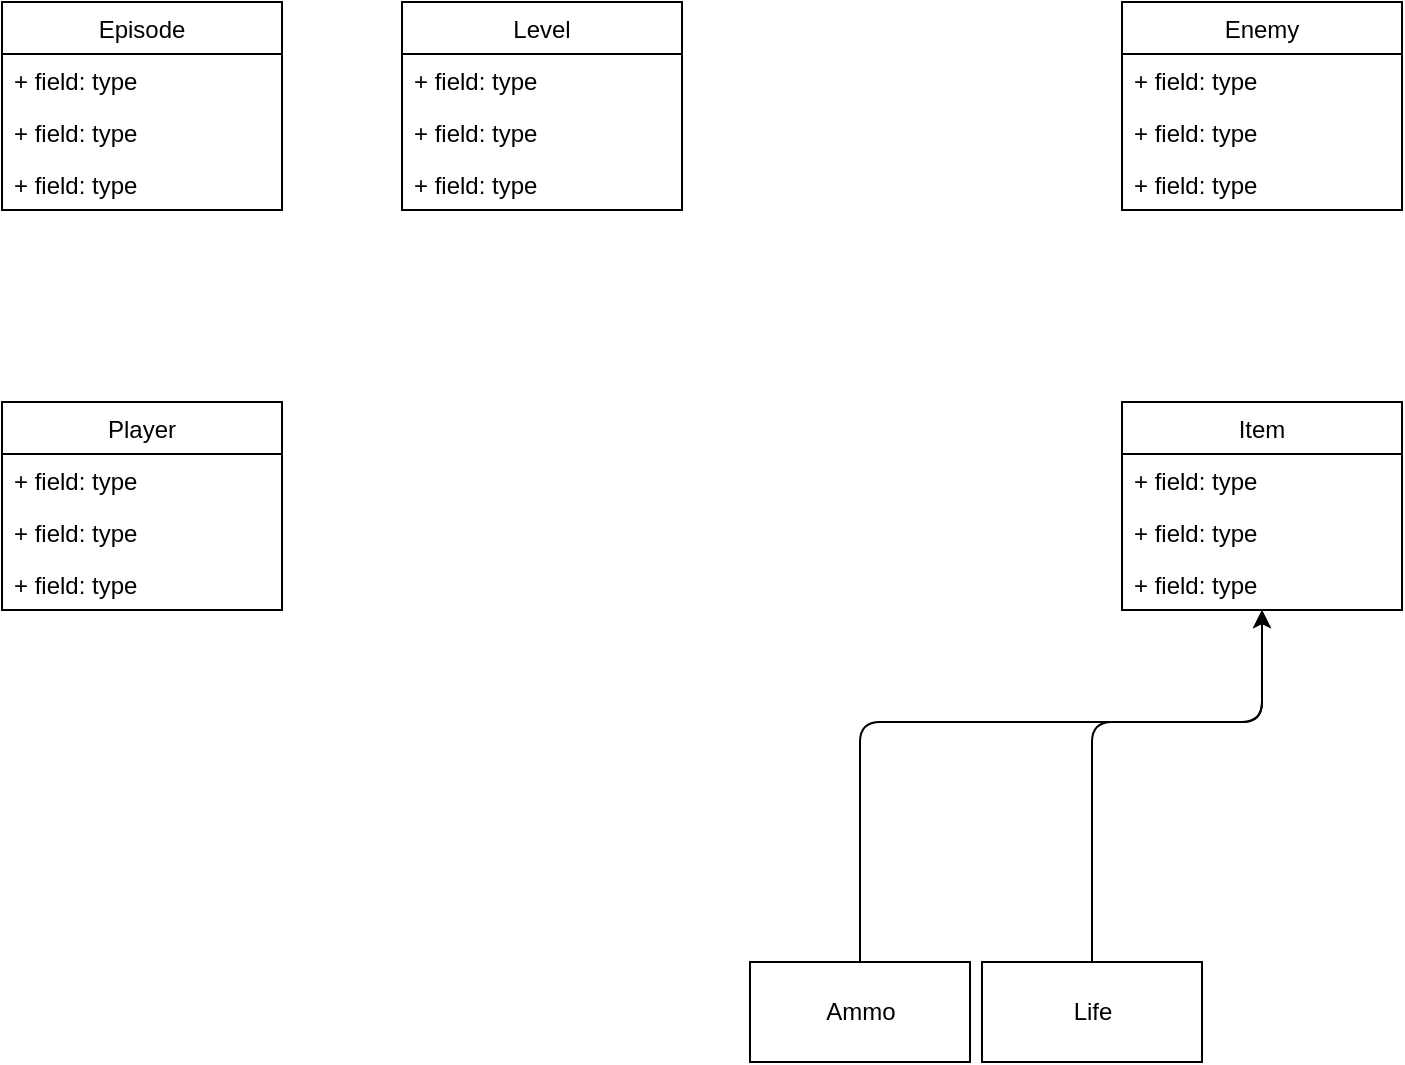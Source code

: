 <mxfile version="12.7.9" type="device"><diagram id="EXL78G51UzqI6oZS1S37" name="Page-1"><mxGraphModel dx="1422" dy="748" grid="1" gridSize="10" guides="1" tooltips="1" connect="1" arrows="1" fold="1" page="1" pageScale="1" pageWidth="827" pageHeight="1169" math="0" shadow="0"><root><mxCell id="0"/><mxCell id="1" parent="0"/><mxCell id="XEk_WHTOwp_Z1PWik9eY-1" value="Enemy" style="swimlane;fontStyle=0;childLayout=stackLayout;horizontal=1;startSize=26;fillColor=none;horizontalStack=0;resizeParent=1;resizeParentMax=0;resizeLast=0;collapsible=1;marginBottom=0;" vertex="1" parent="1"><mxGeometry x="600" y="40" width="140" height="104" as="geometry"/></mxCell><mxCell id="XEk_WHTOwp_Z1PWik9eY-2" value="+ field: type" style="text;strokeColor=none;fillColor=none;align=left;verticalAlign=top;spacingLeft=4;spacingRight=4;overflow=hidden;rotatable=0;points=[[0,0.5],[1,0.5]];portConstraint=eastwest;" vertex="1" parent="XEk_WHTOwp_Z1PWik9eY-1"><mxGeometry y="26" width="140" height="26" as="geometry"/></mxCell><mxCell id="XEk_WHTOwp_Z1PWik9eY-3" value="+ field: type" style="text;strokeColor=none;fillColor=none;align=left;verticalAlign=top;spacingLeft=4;spacingRight=4;overflow=hidden;rotatable=0;points=[[0,0.5],[1,0.5]];portConstraint=eastwest;" vertex="1" parent="XEk_WHTOwp_Z1PWik9eY-1"><mxGeometry y="52" width="140" height="26" as="geometry"/></mxCell><mxCell id="XEk_WHTOwp_Z1PWik9eY-4" value="+ field: type" style="text;strokeColor=none;fillColor=none;align=left;verticalAlign=top;spacingLeft=4;spacingRight=4;overflow=hidden;rotatable=0;points=[[0,0.5],[1,0.5]];portConstraint=eastwest;" vertex="1" parent="XEk_WHTOwp_Z1PWik9eY-1"><mxGeometry y="78" width="140" height="26" as="geometry"/></mxCell><mxCell id="XEk_WHTOwp_Z1PWik9eY-5" value="Player" style="swimlane;fontStyle=0;childLayout=stackLayout;horizontal=1;startSize=26;fillColor=none;horizontalStack=0;resizeParent=1;resizeParentMax=0;resizeLast=0;collapsible=1;marginBottom=0;" vertex="1" parent="1"><mxGeometry x="40" y="240" width="140" height="104" as="geometry"/></mxCell><mxCell id="XEk_WHTOwp_Z1PWik9eY-6" value="+ field: type" style="text;strokeColor=none;fillColor=none;align=left;verticalAlign=top;spacingLeft=4;spacingRight=4;overflow=hidden;rotatable=0;points=[[0,0.5],[1,0.5]];portConstraint=eastwest;" vertex="1" parent="XEk_WHTOwp_Z1PWik9eY-5"><mxGeometry y="26" width="140" height="26" as="geometry"/></mxCell><mxCell id="XEk_WHTOwp_Z1PWik9eY-7" value="+ field: type" style="text;strokeColor=none;fillColor=none;align=left;verticalAlign=top;spacingLeft=4;spacingRight=4;overflow=hidden;rotatable=0;points=[[0,0.5],[1,0.5]];portConstraint=eastwest;" vertex="1" parent="XEk_WHTOwp_Z1PWik9eY-5"><mxGeometry y="52" width="140" height="26" as="geometry"/></mxCell><mxCell id="XEk_WHTOwp_Z1PWik9eY-8" value="+ field: type" style="text;strokeColor=none;fillColor=none;align=left;verticalAlign=top;spacingLeft=4;spacingRight=4;overflow=hidden;rotatable=0;points=[[0,0.5],[1,0.5]];portConstraint=eastwest;" vertex="1" parent="XEk_WHTOwp_Z1PWik9eY-5"><mxGeometry y="78" width="140" height="26" as="geometry"/></mxCell><mxCell id="XEk_WHTOwp_Z1PWik9eY-9" value="Item" style="swimlane;fontStyle=0;childLayout=stackLayout;horizontal=1;startSize=26;fillColor=none;horizontalStack=0;resizeParent=1;resizeParentMax=0;resizeLast=0;collapsible=1;marginBottom=0;" vertex="1" parent="1"><mxGeometry x="600" y="240" width="140" height="104" as="geometry"/></mxCell><mxCell id="XEk_WHTOwp_Z1PWik9eY-10" value="+ field: type" style="text;strokeColor=none;fillColor=none;align=left;verticalAlign=top;spacingLeft=4;spacingRight=4;overflow=hidden;rotatable=0;points=[[0,0.5],[1,0.5]];portConstraint=eastwest;" vertex="1" parent="XEk_WHTOwp_Z1PWik9eY-9"><mxGeometry y="26" width="140" height="26" as="geometry"/></mxCell><mxCell id="XEk_WHTOwp_Z1PWik9eY-11" value="+ field: type" style="text;strokeColor=none;fillColor=none;align=left;verticalAlign=top;spacingLeft=4;spacingRight=4;overflow=hidden;rotatable=0;points=[[0,0.5],[1,0.5]];portConstraint=eastwest;" vertex="1" parent="XEk_WHTOwp_Z1PWik9eY-9"><mxGeometry y="52" width="140" height="26" as="geometry"/></mxCell><mxCell id="XEk_WHTOwp_Z1PWik9eY-12" value="+ field: type" style="text;strokeColor=none;fillColor=none;align=left;verticalAlign=top;spacingLeft=4;spacingRight=4;overflow=hidden;rotatable=0;points=[[0,0.5],[1,0.5]];portConstraint=eastwest;" vertex="1" parent="XEk_WHTOwp_Z1PWik9eY-9"><mxGeometry y="78" width="140" height="26" as="geometry"/></mxCell><mxCell id="XEk_WHTOwp_Z1PWik9eY-13" value="Episode" style="swimlane;fontStyle=0;childLayout=stackLayout;horizontal=1;startSize=26;fillColor=none;horizontalStack=0;resizeParent=1;resizeParentMax=0;resizeLast=0;collapsible=1;marginBottom=0;" vertex="1" parent="1"><mxGeometry x="40" y="40" width="140" height="104" as="geometry"/></mxCell><mxCell id="XEk_WHTOwp_Z1PWik9eY-14" value="+ field: type" style="text;strokeColor=none;fillColor=none;align=left;verticalAlign=top;spacingLeft=4;spacingRight=4;overflow=hidden;rotatable=0;points=[[0,0.5],[1,0.5]];portConstraint=eastwest;" vertex="1" parent="XEk_WHTOwp_Z1PWik9eY-13"><mxGeometry y="26" width="140" height="26" as="geometry"/></mxCell><mxCell id="XEk_WHTOwp_Z1PWik9eY-15" value="+ field: type" style="text;strokeColor=none;fillColor=none;align=left;verticalAlign=top;spacingLeft=4;spacingRight=4;overflow=hidden;rotatable=0;points=[[0,0.5],[1,0.5]];portConstraint=eastwest;" vertex="1" parent="XEk_WHTOwp_Z1PWik9eY-13"><mxGeometry y="52" width="140" height="26" as="geometry"/></mxCell><mxCell id="XEk_WHTOwp_Z1PWik9eY-16" value="+ field: type" style="text;strokeColor=none;fillColor=none;align=left;verticalAlign=top;spacingLeft=4;spacingRight=4;overflow=hidden;rotatable=0;points=[[0,0.5],[1,0.5]];portConstraint=eastwest;" vertex="1" parent="XEk_WHTOwp_Z1PWik9eY-13"><mxGeometry y="78" width="140" height="26" as="geometry"/></mxCell><mxCell id="XEk_WHTOwp_Z1PWik9eY-22" value="Level" style="swimlane;fontStyle=0;childLayout=stackLayout;horizontal=1;startSize=26;fillColor=none;horizontalStack=0;resizeParent=1;resizeParentMax=0;resizeLast=0;collapsible=1;marginBottom=0;" vertex="1" parent="1"><mxGeometry x="240" y="40" width="140" height="104" as="geometry"/></mxCell><mxCell id="XEk_WHTOwp_Z1PWik9eY-23" value="+ field: type" style="text;strokeColor=none;fillColor=none;align=left;verticalAlign=top;spacingLeft=4;spacingRight=4;overflow=hidden;rotatable=0;points=[[0,0.5],[1,0.5]];portConstraint=eastwest;" vertex="1" parent="XEk_WHTOwp_Z1PWik9eY-22"><mxGeometry y="26" width="140" height="26" as="geometry"/></mxCell><mxCell id="XEk_WHTOwp_Z1PWik9eY-24" value="+ field: type" style="text;strokeColor=none;fillColor=none;align=left;verticalAlign=top;spacingLeft=4;spacingRight=4;overflow=hidden;rotatable=0;points=[[0,0.5],[1,0.5]];portConstraint=eastwest;" vertex="1" parent="XEk_WHTOwp_Z1PWik9eY-22"><mxGeometry y="52" width="140" height="26" as="geometry"/></mxCell><mxCell id="XEk_WHTOwp_Z1PWik9eY-25" value="+ field: type" style="text;strokeColor=none;fillColor=none;align=left;verticalAlign=top;spacingLeft=4;spacingRight=4;overflow=hidden;rotatable=0;points=[[0,0.5],[1,0.5]];portConstraint=eastwest;" vertex="1" parent="XEk_WHTOwp_Z1PWik9eY-22"><mxGeometry y="78" width="140" height="26" as="geometry"/></mxCell><mxCell id="XEk_WHTOwp_Z1PWik9eY-26" value="Ammo" style="html=1;" vertex="1" parent="1"><mxGeometry x="414" y="520" width="110" height="50" as="geometry"/></mxCell><mxCell id="XEk_WHTOwp_Z1PWik9eY-27" value="" style="endArrow=classic;html=1;exitX=0.5;exitY=0;exitDx=0;exitDy=0;" edge="1" parent="1" source="XEk_WHTOwp_Z1PWik9eY-26" target="XEk_WHTOwp_Z1PWik9eY-12"><mxGeometry width="50" height="50" relative="1" as="geometry"><mxPoint x="390" y="410" as="sourcePoint"/><mxPoint x="440" y="360" as="targetPoint"/><Array as="points"><mxPoint x="469" y="400"/><mxPoint x="670" y="400"/></Array></mxGeometry></mxCell><mxCell id="XEk_WHTOwp_Z1PWik9eY-28" value="Life" style="html=1;" vertex="1" parent="1"><mxGeometry x="530" y="520" width="110" height="50" as="geometry"/></mxCell><mxCell id="XEk_WHTOwp_Z1PWik9eY-29" value="" style="endArrow=classic;html=1;exitX=0.5;exitY=0;exitDx=0;exitDy=0;edgeStyle=orthogonalEdgeStyle;" edge="1" parent="1" source="XEk_WHTOwp_Z1PWik9eY-28" target="XEk_WHTOwp_Z1PWik9eY-12"><mxGeometry width="50" height="50" relative="1" as="geometry"><mxPoint x="479" y="530" as="sourcePoint"/><mxPoint x="680" y="354" as="targetPoint"/><Array as="points"><mxPoint x="585" y="400"/><mxPoint x="670" y="400"/></Array></mxGeometry></mxCell></root></mxGraphModel></diagram></mxfile>